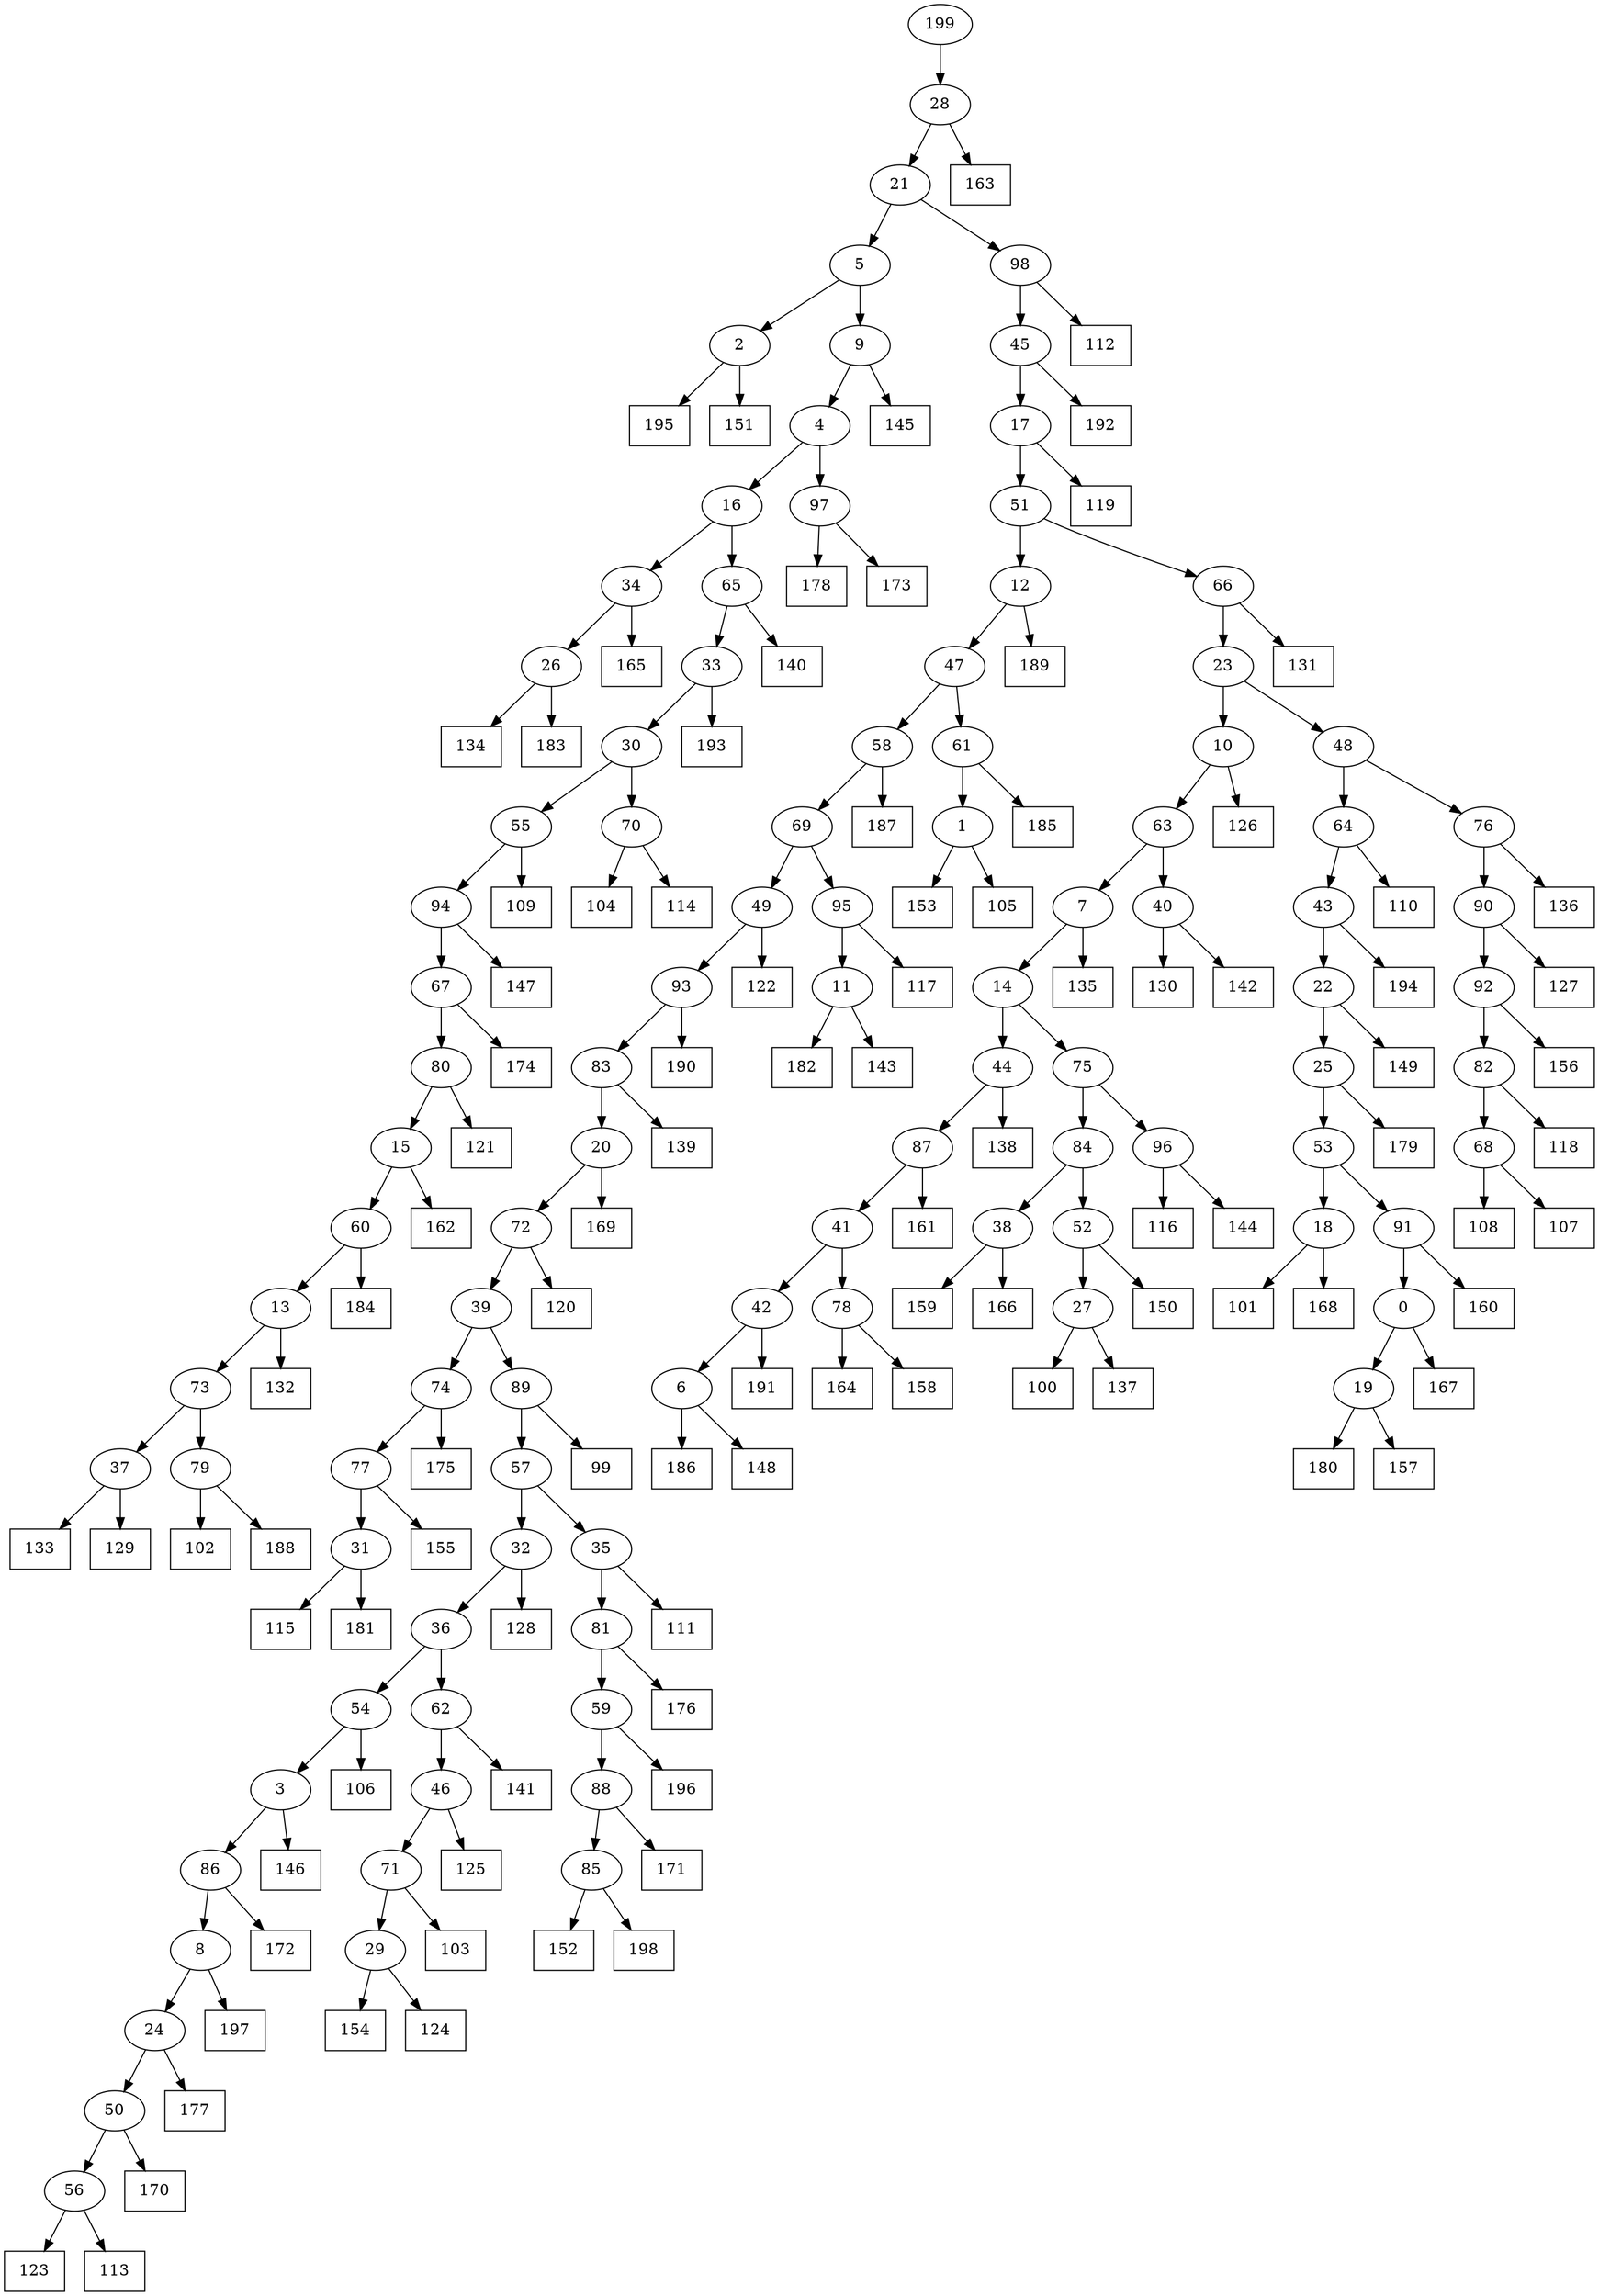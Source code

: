 digraph G {
0[label="0"];
1[label="1"];
2[label="2"];
3[label="3"];
4[label="4"];
5[label="5"];
6[label="6"];
7[label="7"];
8[label="8"];
9[label="9"];
10[label="10"];
11[label="11"];
12[label="12"];
13[label="13"];
14[label="14"];
15[label="15"];
16[label="16"];
17[label="17"];
18[label="18"];
19[label="19"];
20[label="20"];
21[label="21"];
22[label="22"];
23[label="23"];
24[label="24"];
25[label="25"];
26[label="26"];
27[label="27"];
28[label="28"];
29[label="29"];
30[label="30"];
31[label="31"];
32[label="32"];
33[label="33"];
34[label="34"];
35[label="35"];
36[label="36"];
37[label="37"];
38[label="38"];
39[label="39"];
40[label="40"];
41[label="41"];
42[label="42"];
43[label="43"];
44[label="44"];
45[label="45"];
46[label="46"];
47[label="47"];
48[label="48"];
49[label="49"];
50[label="50"];
51[label="51"];
52[label="52"];
53[label="53"];
54[label="54"];
55[label="55"];
56[label="56"];
57[label="57"];
58[label="58"];
59[label="59"];
60[label="60"];
61[label="61"];
62[label="62"];
63[label="63"];
64[label="64"];
65[label="65"];
66[label="66"];
67[label="67"];
68[label="68"];
69[label="69"];
70[label="70"];
71[label="71"];
72[label="72"];
73[label="73"];
74[label="74"];
75[label="75"];
76[label="76"];
77[label="77"];
78[label="78"];
79[label="79"];
80[label="80"];
81[label="81"];
82[label="82"];
83[label="83"];
84[label="84"];
85[label="85"];
86[label="86"];
87[label="87"];
88[label="88"];
89[label="89"];
90[label="90"];
91[label="91"];
92[label="92"];
93[label="93"];
94[label="94"];
95[label="95"];
96[label="96"];
97[label="97"];
98[label="98"];
99[shape=box,label="140"];
100[shape=box,label="116"];
101[shape=box,label="138"];
102[shape=box,label="117"];
103[shape=box,label="171"];
104[shape=box,label="153"];
105[shape=box,label="104"];
106[shape=box,label="179"];
107[shape=box,label="185"];
108[shape=box,label="115"];
109[shape=box,label="154"];
110[shape=box,label="141"];
111[shape=box,label="112"];
112[shape=box,label="189"];
113[shape=box,label="194"];
114[shape=box,label="180"];
115[shape=box,label="132"];
116[shape=box,label="182"];
117[shape=box,label="126"];
118[shape=box,label="99"];
119[shape=box,label="145"];
120[shape=box,label="106"];
121[shape=box,label="122"];
122[shape=box,label="172"];
123[shape=box,label="175"];
124[shape=box,label="121"];
125[shape=box,label="163"];
126[shape=box,label="101"];
127[shape=box,label="102"];
128[shape=box,label="136"];
129[shape=box,label="190"];
130[shape=box,label="186"];
131[shape=box,label="191"];
132[shape=box,label="128"];
133[shape=box,label="139"];
134[shape=box,label="110"];
135[shape=box,label="169"];
136[shape=box,label="184"];
137[shape=box,label="155"];
138[shape=box,label="124"];
139[shape=box,label="149"];
140[shape=box,label="164"];
141[shape=box,label="188"];
142[shape=box,label="192"];
143[shape=box,label="160"];
144[shape=box,label="100"];
145[shape=box,label="195"];
146[shape=box,label="167"];
147[shape=box,label="176"];
148[shape=box,label="123"];
149[shape=box,label="130"];
150[shape=box,label="156"];
151[shape=box,label="178"];
152[shape=box,label="162"];
153[shape=box,label="103"];
154[shape=box,label="134"];
155[shape=box,label="143"];
156[shape=box,label="159"];
157[shape=box,label="177"];
158[shape=box,label="193"];
159[shape=box,label="135"];
160[shape=box,label="196"];
161[shape=box,label="152"];
162[shape=box,label="151"];
163[shape=box,label="118"];
164[shape=box,label="144"];
165[shape=box,label="133"];
166[shape=box,label="131"];
167[shape=box,label="148"];
168[shape=box,label="158"];
169[shape=box,label="137"];
170[shape=box,label="150"];
171[shape=box,label="187"];
172[shape=box,label="170"];
173[shape=box,label="198"];
174[shape=box,label="119"];
175[shape=box,label="146"];
176[shape=box,label="125"];
177[shape=box,label="166"];
178[shape=box,label="108"];
179[shape=box,label="142"];
180[shape=box,label="183"];
181[shape=box,label="127"];
182[shape=box,label="197"];
183[shape=box,label="181"];
184[shape=box,label="120"];
185[shape=box,label="174"];
186[shape=box,label="109"];
187[shape=box,label="105"];
188[shape=box,label="114"];
189[shape=box,label="111"];
190[shape=box,label="168"];
191[shape=box,label="113"];
192[shape=box,label="173"];
193[shape=box,label="165"];
194[shape=box,label="157"];
195[shape=box,label="129"];
196[shape=box,label="107"];
197[shape=box,label="147"];
198[shape=box,label="161"];
199[label="199"];
90->181 ;
56->148 ;
92->150 ;
96->100 ;
50->172 ;
55->186 ;
89->118 ;
1->187 ;
88->103 ;
31->108 ;
43->113 ;
83->133 ;
67->185 ;
85->173 ;
78->168 ;
68->196 ;
20->135 ;
24->157 ;
68->178 ;
33->158 ;
70->188 ;
2->162 ;
49->121 ;
28->21 ;
56->191 ;
79->127 ;
75->96 ;
96->164 ;
44->87 ;
54->120 ;
73->79 ;
79->141 ;
95->11 ;
14->75 ;
76->128 ;
72->184 ;
66->166 ;
13->73 ;
38->177 ;
42->131 ;
91->143 ;
75->84 ;
81->59 ;
7->14 ;
0->146 ;
27->169 ;
6->130 ;
78->140 ;
85->161 ;
95->102 ;
49->93 ;
18->190 ;
86->8 ;
8->182 ;
71->153 ;
40->179 ;
8->24 ;
24->50 ;
84->52 ;
9->119 ;
74->77 ;
77->137 ;
91->0 ;
25->106 ;
15->152 ;
89->57 ;
57->32 ;
59->160 ;
87->41 ;
46->176 ;
94->197 ;
40->149 ;
39->74 ;
12->47 ;
97->192 ;
53->18 ;
55->94 ;
65->99 ;
25->53 ;
23->48 ;
48->76 ;
18->126 ;
10->63 ;
94->67 ;
53->91 ;
23->10 ;
37->195 ;
14->44 ;
44->101 ;
32->132 ;
80->15 ;
15->60 ;
36->54 ;
82->68 ;
73->37 ;
37->165 ;
57->35 ;
35->189 ;
47->58 ;
58->171 ;
54->3 ;
3->175 ;
63->40 ;
70->105 ;
10->117 ;
26->180 ;
84->38 ;
38->156 ;
199->28 ;
28->125 ;
60->136 ;
76->90 ;
2->145 ;
41->78 ;
80->124 ;
69->49 ;
51->66 ;
19->114 ;
77->31 ;
31->183 ;
90->92 ;
93->83 ;
3->86 ;
86->122 ;
60->13 ;
13->115 ;
22->139 ;
11->155 ;
29->109 ;
6->167 ;
22->25 ;
33->30 ;
30->70 ;
36->62 ;
35->81 ;
81->147 ;
98->45 ;
63->7 ;
7->159 ;
97->151 ;
17->51 ;
66->23 ;
65->33 ;
21->98 ;
83->20 ;
20->72 ;
52->27 ;
27->144 ;
34->193 ;
45->17 ;
17->174 ;
32->36 ;
98->111 ;
61->1 ;
1->104 ;
92->82 ;
82->163 ;
30->55 ;
47->61 ;
61->107 ;
11->116 ;
58->69 ;
69->95 ;
16->34 ;
0->19 ;
19->194 ;
72->39 ;
39->89 ;
52->170 ;
71->29 ;
29->138 ;
45->142 ;
4->16 ;
16->65 ;
41->42 ;
42->6 ;
9->4 ;
4->97 ;
67->80 ;
34->26 ;
26->154 ;
74->123 ;
48->64 ;
64->134 ;
93->129 ;
59->88 ;
88->85 ;
62->110 ;
64->43 ;
43->22 ;
87->198 ;
21->5 ;
5->2 ;
50->56 ;
62->46 ;
46->71 ;
5->9 ;
51->12 ;
12->112 ;
}
